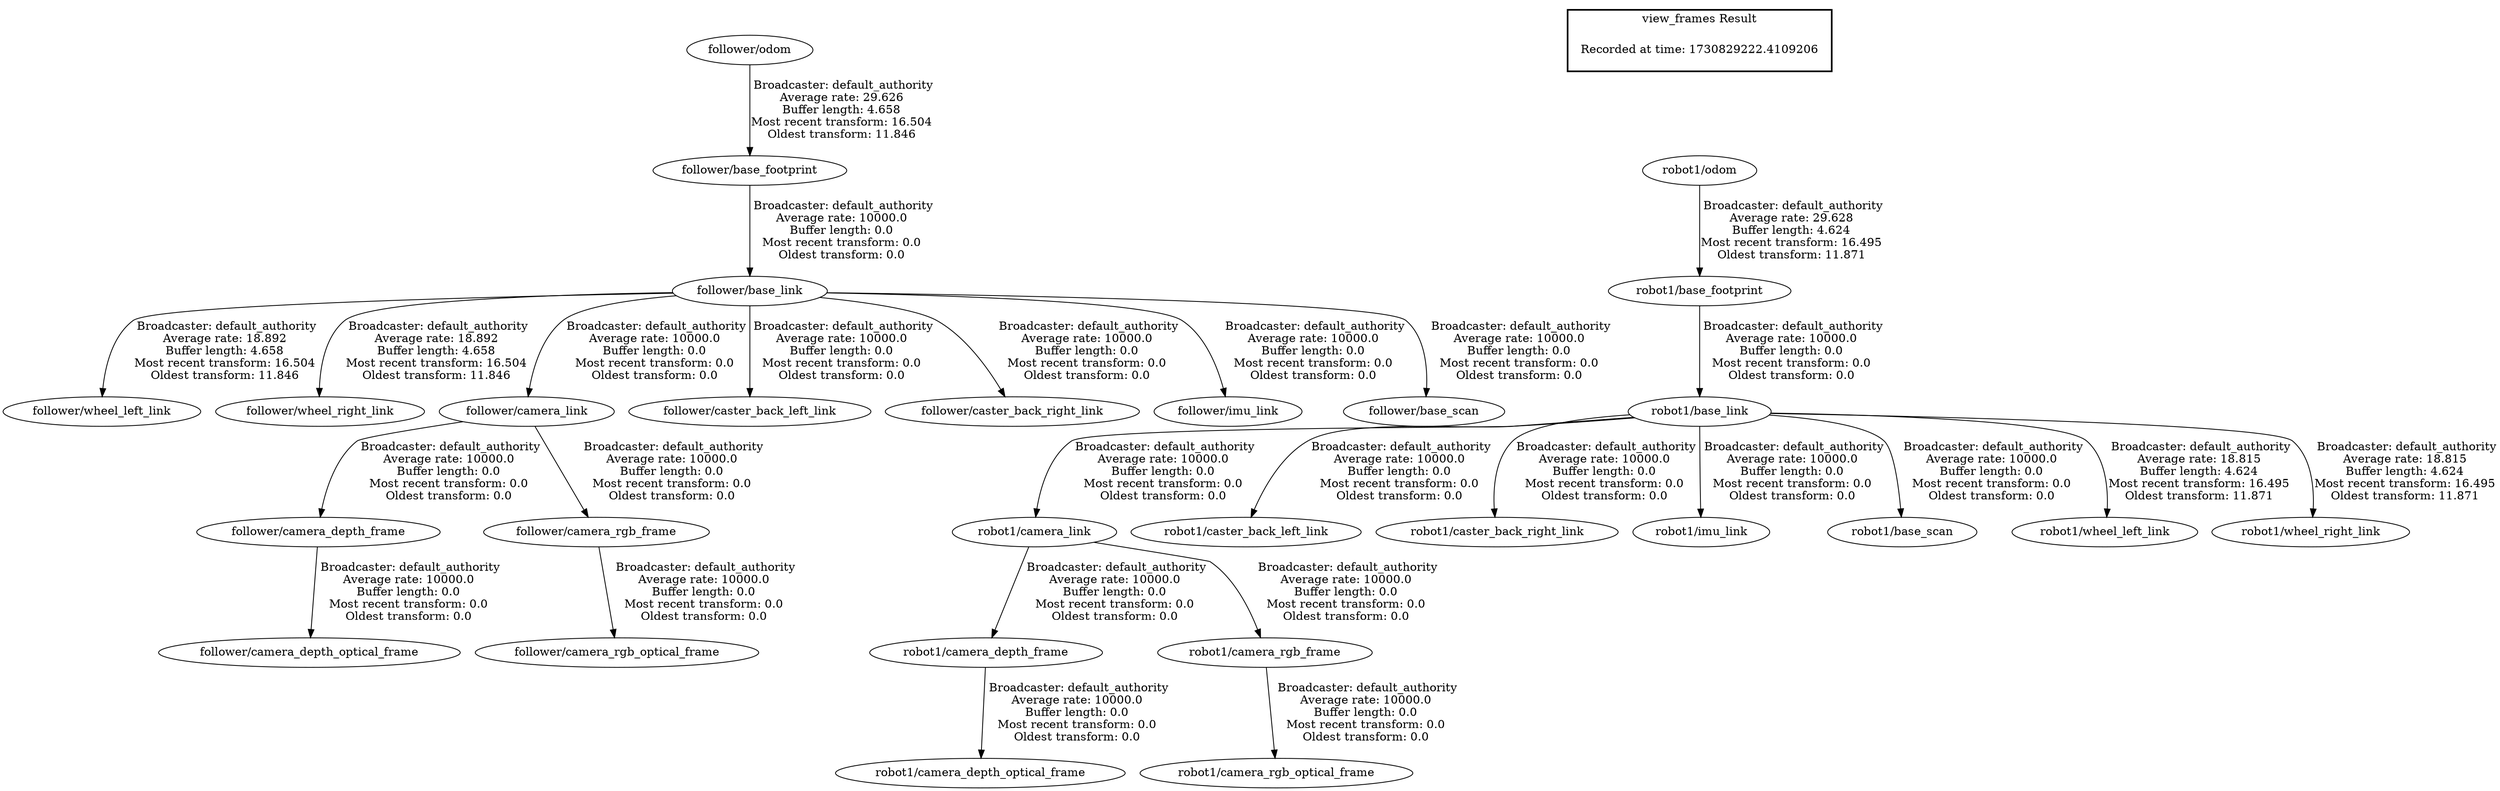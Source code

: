 digraph G {
"follower/odom" -> "follower/base_footprint"[label=" Broadcaster: default_authority\nAverage rate: 29.626\nBuffer length: 4.658\nMost recent transform: 16.504\nOldest transform: 11.846\n"];
"robot1/base_footprint" -> "robot1/base_link"[label=" Broadcaster: default_authority\nAverage rate: 10000.0\nBuffer length: 0.0\nMost recent transform: 0.0\nOldest transform: 0.0\n"];
"robot1/odom" -> "robot1/base_footprint"[label=" Broadcaster: default_authority\nAverage rate: 29.628\nBuffer length: 4.624\nMost recent transform: 16.495\nOldest transform: 11.871\n"];
"robot1/camera_link" -> "robot1/camera_depth_frame"[label=" Broadcaster: default_authority\nAverage rate: 10000.0\nBuffer length: 0.0\nMost recent transform: 0.0\nOldest transform: 0.0\n"];
"robot1/base_link" -> "robot1/camera_link"[label=" Broadcaster: default_authority\nAverage rate: 10000.0\nBuffer length: 0.0\nMost recent transform: 0.0\nOldest transform: 0.0\n"];
"robot1/camera_depth_frame" -> "robot1/camera_depth_optical_frame"[label=" Broadcaster: default_authority\nAverage rate: 10000.0\nBuffer length: 0.0\nMost recent transform: 0.0\nOldest transform: 0.0\n"];
"robot1/camera_link" -> "robot1/camera_rgb_frame"[label=" Broadcaster: default_authority\nAverage rate: 10000.0\nBuffer length: 0.0\nMost recent transform: 0.0\nOldest transform: 0.0\n"];
"robot1/camera_rgb_frame" -> "robot1/camera_rgb_optical_frame"[label=" Broadcaster: default_authority\nAverage rate: 10000.0\nBuffer length: 0.0\nMost recent transform: 0.0\nOldest transform: 0.0\n"];
"robot1/base_link" -> "robot1/caster_back_left_link"[label=" Broadcaster: default_authority\nAverage rate: 10000.0\nBuffer length: 0.0\nMost recent transform: 0.0\nOldest transform: 0.0\n"];
"robot1/base_link" -> "robot1/caster_back_right_link"[label=" Broadcaster: default_authority\nAverage rate: 10000.0\nBuffer length: 0.0\nMost recent transform: 0.0\nOldest transform: 0.0\n"];
"robot1/base_link" -> "robot1/imu_link"[label=" Broadcaster: default_authority\nAverage rate: 10000.0\nBuffer length: 0.0\nMost recent transform: 0.0\nOldest transform: 0.0\n"];
"robot1/base_link" -> "robot1/base_scan"[label=" Broadcaster: default_authority\nAverage rate: 10000.0\nBuffer length: 0.0\nMost recent transform: 0.0\nOldest transform: 0.0\n"];
"follower/base_link" -> "follower/wheel_left_link"[label=" Broadcaster: default_authority\nAverage rate: 18.892\nBuffer length: 4.658\nMost recent transform: 16.504\nOldest transform: 11.846\n"];
"follower/base_footprint" -> "follower/base_link"[label=" Broadcaster: default_authority\nAverage rate: 10000.0\nBuffer length: 0.0\nMost recent transform: 0.0\nOldest transform: 0.0\n"];
"follower/base_link" -> "follower/wheel_right_link"[label=" Broadcaster: default_authority\nAverage rate: 18.892\nBuffer length: 4.658\nMost recent transform: 16.504\nOldest transform: 11.846\n"];
"follower/camera_link" -> "follower/camera_depth_frame"[label=" Broadcaster: default_authority\nAverage rate: 10000.0\nBuffer length: 0.0\nMost recent transform: 0.0\nOldest transform: 0.0\n"];
"follower/base_link" -> "follower/camera_link"[label=" Broadcaster: default_authority\nAverage rate: 10000.0\nBuffer length: 0.0\nMost recent transform: 0.0\nOldest transform: 0.0\n"];
"follower/camera_depth_frame" -> "follower/camera_depth_optical_frame"[label=" Broadcaster: default_authority\nAverage rate: 10000.0\nBuffer length: 0.0\nMost recent transform: 0.0\nOldest transform: 0.0\n"];
"follower/camera_link" -> "follower/camera_rgb_frame"[label=" Broadcaster: default_authority\nAverage rate: 10000.0\nBuffer length: 0.0\nMost recent transform: 0.0\nOldest transform: 0.0\n"];
"follower/camera_rgb_frame" -> "follower/camera_rgb_optical_frame"[label=" Broadcaster: default_authority\nAverage rate: 10000.0\nBuffer length: 0.0\nMost recent transform: 0.0\nOldest transform: 0.0\n"];
"follower/base_link" -> "follower/caster_back_left_link"[label=" Broadcaster: default_authority\nAverage rate: 10000.0\nBuffer length: 0.0\nMost recent transform: 0.0\nOldest transform: 0.0\n"];
"follower/base_link" -> "follower/caster_back_right_link"[label=" Broadcaster: default_authority\nAverage rate: 10000.0\nBuffer length: 0.0\nMost recent transform: 0.0\nOldest transform: 0.0\n"];
"follower/base_link" -> "follower/imu_link"[label=" Broadcaster: default_authority\nAverage rate: 10000.0\nBuffer length: 0.0\nMost recent transform: 0.0\nOldest transform: 0.0\n"];
"follower/base_link" -> "follower/base_scan"[label=" Broadcaster: default_authority\nAverage rate: 10000.0\nBuffer length: 0.0\nMost recent transform: 0.0\nOldest transform: 0.0\n"];
"robot1/base_link" -> "robot1/wheel_left_link"[label=" Broadcaster: default_authority\nAverage rate: 18.815\nBuffer length: 4.624\nMost recent transform: 16.495\nOldest transform: 11.871\n"];
"robot1/base_link" -> "robot1/wheel_right_link"[label=" Broadcaster: default_authority\nAverage rate: 18.815\nBuffer length: 4.624\nMost recent transform: 16.495\nOldest transform: 11.871\n"];
edge [style=invis];
 subgraph cluster_legend { style=bold; color=black; label ="view_frames Result";
"Recorded at time: 1730829222.4109206"[ shape=plaintext ] ;
}->"robot1/odom";
}